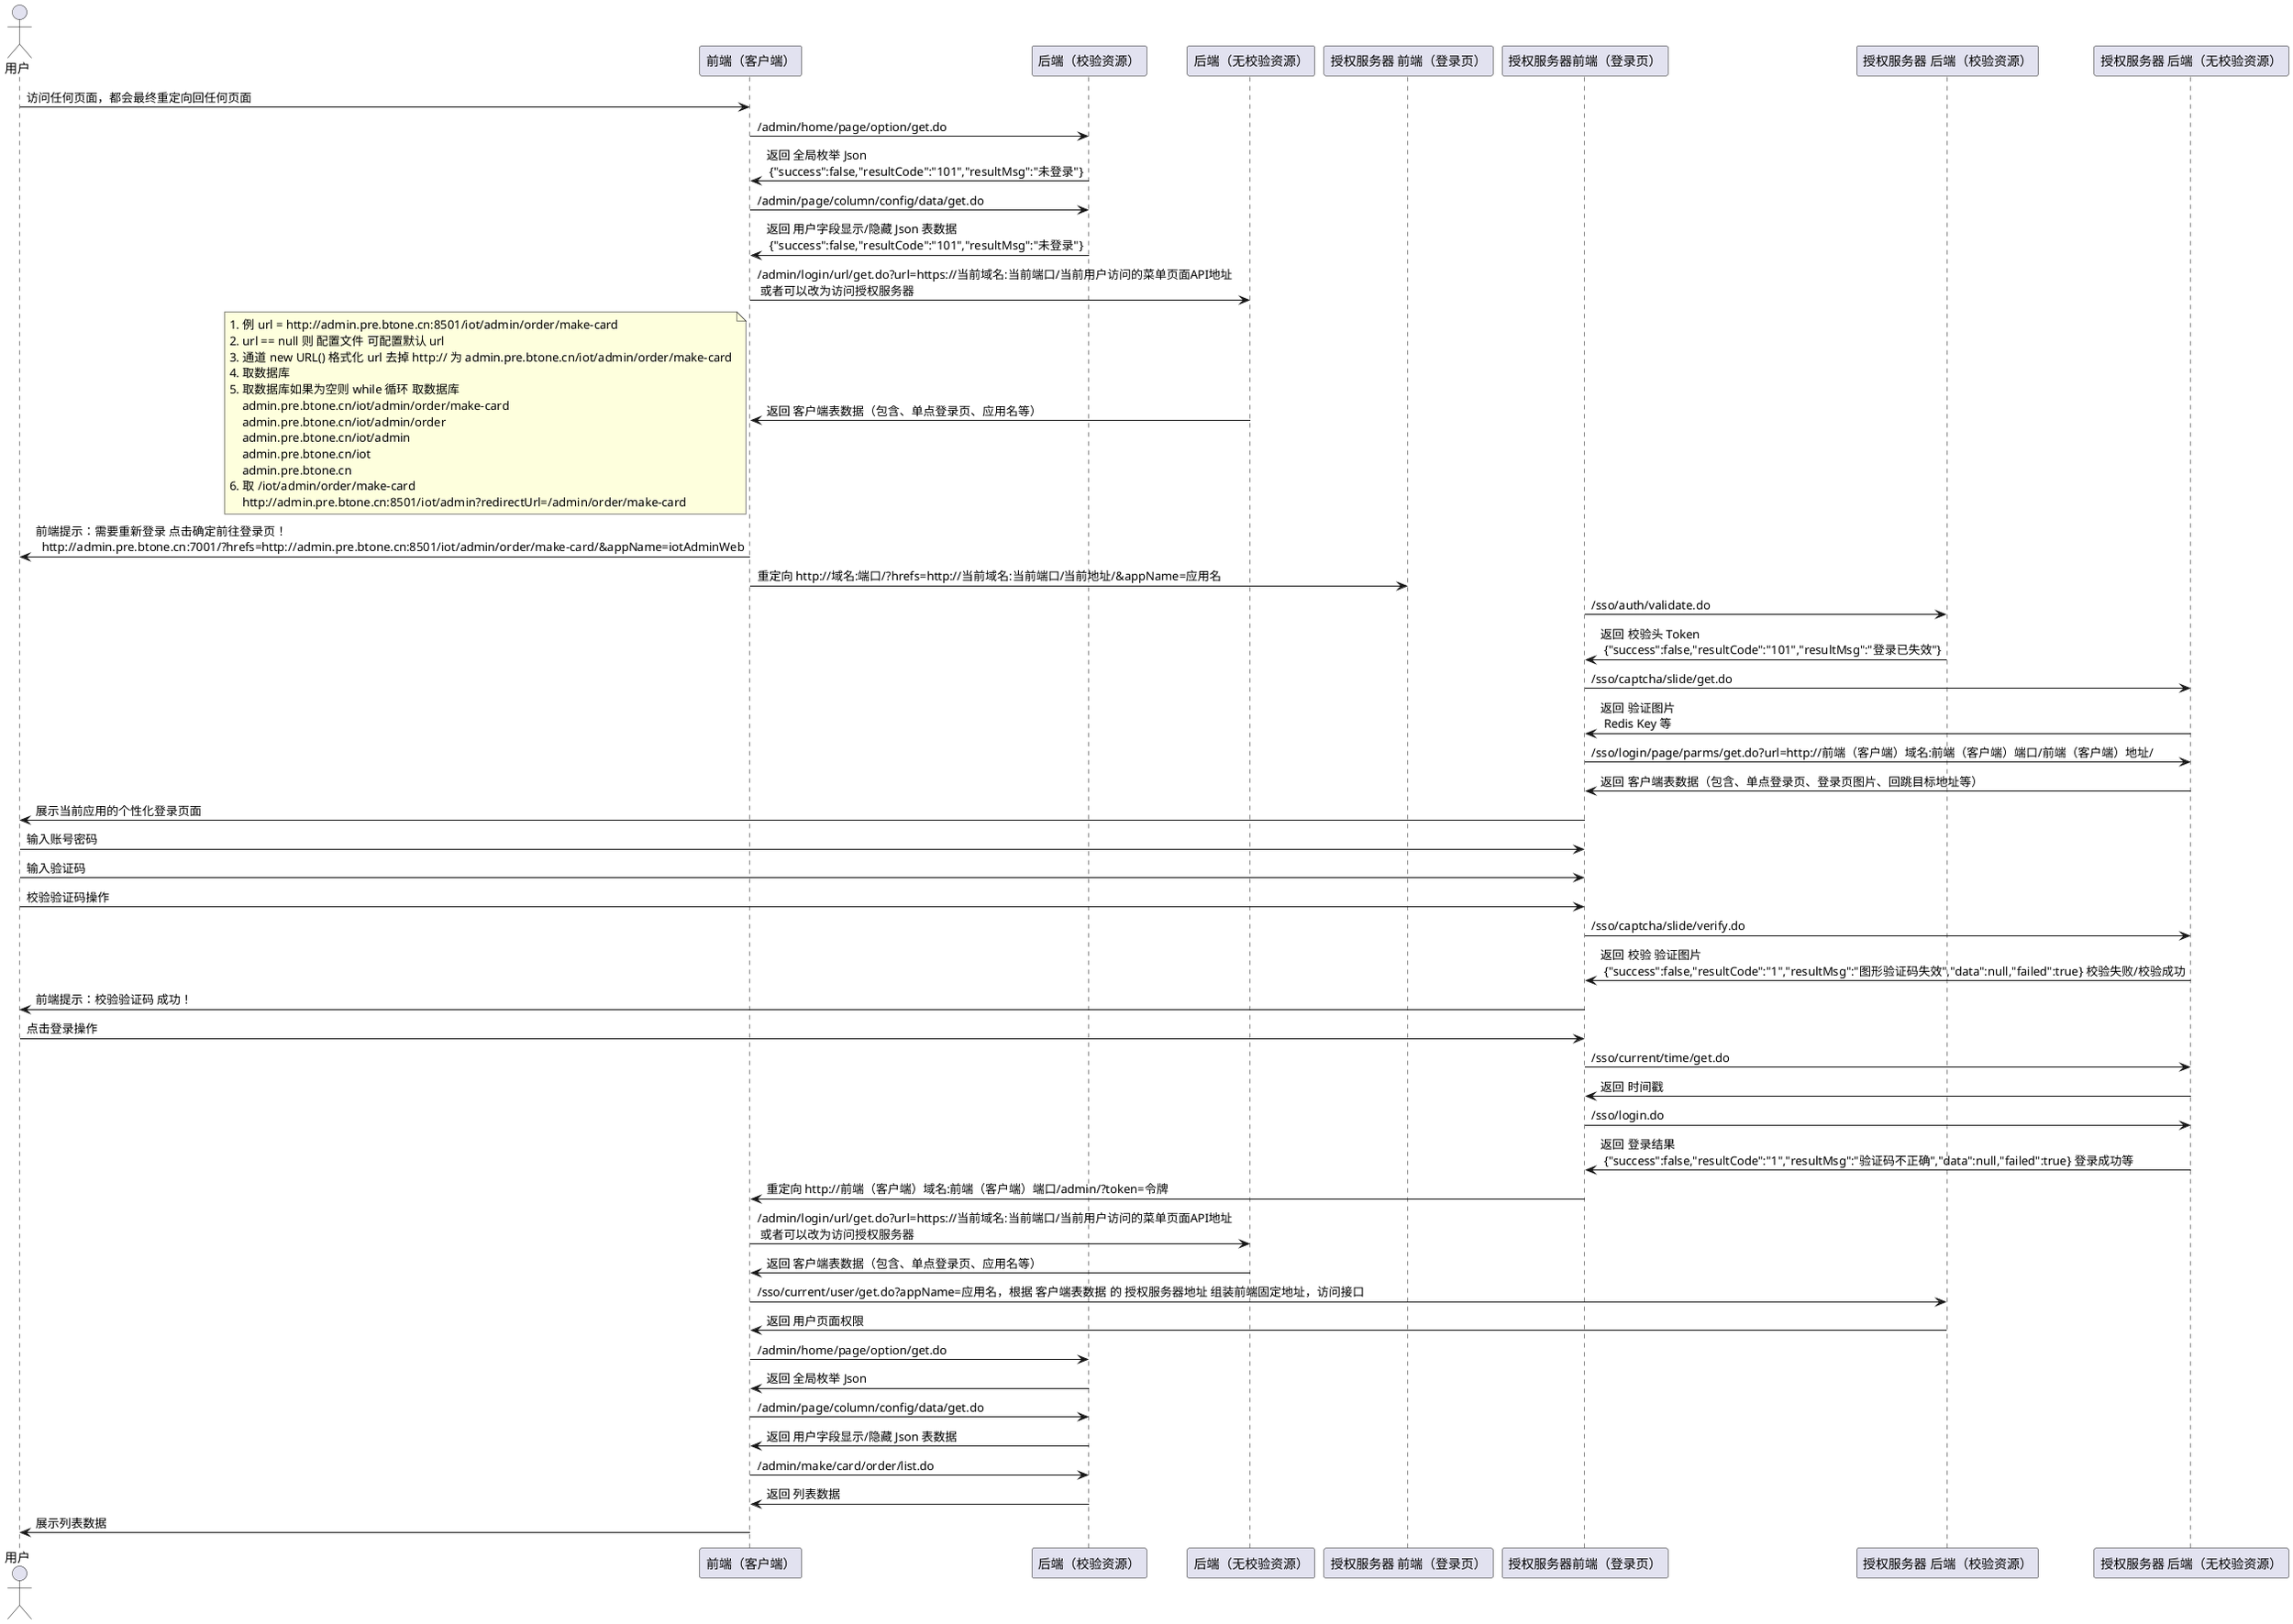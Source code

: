 @startuml "IOT时序图 备份 只能Copy 2023-01-09 16:32:09 完成"
    actor 用户

    ' 外综服
    用户 -> "前端（客户端）" : 访问任何页面，都会最终重定向回任何页面

    "前端（客户端）" -> "后端（校验资源）" : /admin/home/page/option/get.do
    "前端（客户端）" <- "后端（校验资源）" : 返回 全局枚举 Json \n {"success":false,"resultCode":"101","resultMsg":"未登录"}

    "前端（客户端）" -> "后端（校验资源）" : /admin/page/column/config/data/get.do
    "前端（客户端）" <- "后端（校验资源）" : 返回 用户字段显示/隐藏 Json 表数据 \n {"success":false,"resultCode":"101","resultMsg":"未登录"}

    "前端（客户端）" -> "后端（无校验资源）" : /admin/login/url/get.do?url=https://当前域名:当前端口/当前用户访问的菜单页面API地址 \n 或者可以改为访问授权服务器
    "前端（客户端）" <- "后端（无校验资源）" : 返回 客户端表数据（包含、单点登录页、应用名等）
     note left
      1. 例 url = http://admin.pre.btone.cn:8501/iot/admin/order/make-card
      2. url == null 则 配置文件 可配置默认 url
      3. 通道 new URL() 格式化 url 去掉 http:// 为 admin.pre.btone.cn/iot/admin/order/make-card
      4. 取数据库
      5. 取数据库如果为空则 while 循环 取数据库
          admin.pre.btone.cn/iot/admin/order/make-card
          admin.pre.btone.cn/iot/admin/order
          admin.pre.btone.cn/iot/admin
          admin.pre.btone.cn/iot
          admin.pre.btone.cn
      6. 取 /iot/admin/order/make-card
          http://admin.pre.btone.cn:8501/iot/admin?redirectUrl=/admin/order/make-card
    end note

    用户 <- "前端（客户端）" : 前端提示：需要重新登录 点击确定前往登录页！ \n  http:~//admin.pre.btone.cn:7001/?hrefs=http://admin.pre.btone.cn:8501/iot/admin/order/make-card/&appName=iotAdminWeb

    ' 授权服务器
    "前端（客户端）" -> "授权服务器 前端（登录页）" : 重定向 http:~//域名:端口/?hrefs=http://当前域名:当前端口/当前地址/&appName=应用名

    "授权服务器前端（登录页）" -> "授权服务器 后端（校验资源）" : /sso/auth/validate.do
    "授权服务器前端（登录页）" <- "授权服务器 后端（校验资源）" : 返回 校验头 Token \n {"success":false,"resultCode":"101","resultMsg":"登录已失效"}

    "授权服务器前端（登录页）" -> "授权服务器 后端（无校验资源）" : /sso/captcha/slide/get.do
    "授权服务器前端（登录页）" <- "授权服务器 后端（无校验资源）" : 返回 验证图片 \n Redis Key 等

    "授权服务器前端（登录页）" -> "授权服务器 后端（无校验资源）" : /sso/login/page/parms/get.do?url=http://前端（客户端）域名:前端（客户端）端口/前端（客户端）地址/
    "授权服务器前端（登录页）" <- "授权服务器 后端（无校验资源）" : 返回 客户端表数据（包含、单点登录页、登录页图片、回跳目标地址等）

    "授权服务器前端（登录页）" -> 用户 : 展示当前应用的个性化登录页面

    ' 用户
    "授权服务器前端（登录页）" <- 用户 : 输入账号密码
    "授权服务器前端（登录页）" <- 用户 : 输入验证码

    "授权服务器前端（登录页）" <- 用户 : 校验验证码操作

    "授权服务器前端（登录页）" -> "授权服务器 后端（无校验资源）" : /sso/captcha/slide/verify.do
    "授权服务器前端（登录页）" <- "授权服务器 后端（无校验资源）" : 返回 校验 验证图片 \n {"success":false,"resultCode":"1","resultMsg":"图形验证码失效","data":null,"failed":true} 校验失败/校验成功

    "授权服务器前端（登录页）" -> 用户 : 前端提示：校验验证码 成功！
    "授权服务器前端（登录页）" <- 用户 : 点击登录操作

    ' 授权服务器
    "授权服务器前端（登录页）" -> "授权服务器 后端（无校验资源）" : /sso/current/time/get.do
    "授权服务器前端（登录页）" <- "授权服务器 后端（无校验资源）" : 返回 时间戳

    "授权服务器前端（登录页）" -> "授权服务器 后端（无校验资源）" : /sso/login.do
    "授权服务器前端（登录页）" <- "授权服务器 后端（无校验资源）" : 返回 登录结果 \n {"success":false,"resultCode":"1","resultMsg":"验证码不正确","data":null,"failed":true} 登录成功等

    ' 前端（客户端）
    "授权服务器前端（登录页）" -> "前端（客户端）" : 重定向 http://前端（客户端）域名:前端（客户端）端口/admin/?token=令牌

    "前端（客户端）" -> "后端（无校验资源）" : /admin/login/url/get.do?url=https://当前域名:当前端口/当前用户访问的菜单页面API地址 \n 或者可以改为访问授权服务器
    "前端（客户端）" <- "后端（无校验资源）" : 返回 客户端表数据（包含、单点登录页、应用名等）

    "前端（客户端）" -> "授权服务器 后端（校验资源）" : /sso/current/user/get.do?appName=应用名，根据 客户端表数据 的 授权服务器地址 组装前端固定地址，访问接口
    "前端（客户端）" <- "授权服务器 后端（校验资源）" : 返回 用户页面权限

    "前端（客户端）" -> "后端（校验资源）" : /admin/home/page/option/get.do
    "前端（客户端）" <- "后端（校验资源）" : 返回 全局枚举 Json

    "前端（客户端）" -> "后端（校验资源）" : /admin/page/column/config/data/get.do
    "前端（客户端）" <- "后端（校验资源）" : 返回 用户字段显示/隐藏 Json 表数据

    "前端（客户端）" -> "后端（校验资源）" : /admin/make/card/order/list.do
    "前端（客户端）" <- "后端（校验资源）" : 返回 列表数据

    用户 <- "前端（客户端）" : 展示列表数据

    ' 需要完成：
    ' 退出 需要 重定向 授权服务器前端（登录页）
    ' 不管访问哪个页面 登录后 还需要 重定向到 哪个页面
    ' http://admin.pre.btone.cn:8501/iot/admin/order/make-card
    ' 授权服务器的认证 session id 要改 JWT

    ' 获取授权码返回Json
    ' DefaultRedirectStrategy implements RedirectStrategy 重写它，Code Json 返回
    ' OAuth2AuthorizationEndpointFilter 311 186

    ' 授权页面
    ' OAuth2AuthorizationEndpointFilter 180

    ' 关闭 授权页面
    ' 重定向回时，参数带列表地址

    ' http:~//授权服务器域名:授权服务器端口/授权服务器API/?hrefs=https://csp.ciglink.com/declare?client_id=csp-client

@enduml


@startuml "CSP时序图 2023-01-10 09:57:05 2"
    actor 用户

    skinparam ParticipantPadding 40
    skinparam BoxPadding 20

    box "外综服 \n 网关只做路由 \n 前端定时刷新 Token"
    participant "外综服 前端（客户端）"
    participant "外综服 后端（校验资源）"
    end box

    box "授权服务器 \n Spring Boot 2.6.8 + spring-security-oauth2-authorization-server 0.3.1"
    participant "授权服务器 后端（无校验资源）"
    participant "授权服务器 后端（客户端授权端点）"
    participant "授权服务器 后端（用户认证授权）"
    participant "授权服务器 前端（登录页）"
    end box

    ' 外综服
    "用户" -> "外综服 前端（客户端）" : 访问首页或其它列表，最终都会重定向回原地址 \n 登录页面 https://csp.ciglink.com/login?redirect=/ \n 报关明细 https://csp.ciglink.com/details \n 报关首页 https://csp.ciglink.com/declare

    "外综服 前端（客户端）" -> "外综服 前端（客户端）" : 判断无 Token

    "外综服 前端（客户端）" -> "外综服 后端（校验资源）" : 获取 用户信息 /api/system/user/getInfo
    "外综服 前端（客户端）" <- "外综服 后端（校验资源）" : 返回 {"success":false,"resultCode":"101","resultMsg":"未登录"}

    "外综服 前端（客户端）" -> "授权服务器 后端（无校验资源）" : 获取 客户端表数据 根据 客户端ID /authorizationserver/client/login/clientid/get.do?clientid=客户端ID
    "外综服 前端（客户端）" <- "授权服务器 后端（无校验资源）" : 返回 授权服务器登录页、客户端 ID、密钥等

    note left
        可以前端写死客户端授权配置，不用根据 客户端ID 获取
    end note

    "用户" <- "外综服 前端（客户端）" : 前端弹窗提示：需要重新登录 点击确定前往登录页！

    ' 授权服务器
    "外综服 前端（客户端）" -> "授权服务器 后端（客户端授权端点）" : 重定向 授权端点 http:~//授权服务器域名:授权服务器端口/oauth2/authorize
    "授权服务器 后端（客户端授权端点）" -> "授权服务器 后端（客户端授权端点）" : 认证操作 判断用户未登录
    "授权服务器 后端（客户端授权端点）" -> "授权服务器 前端（登录页）" : 重定向 /login?clientid=客户端ID

    note left
        先访问后端 -> 后端判断未认证 -> 重定向前端
    end note

    "授权服务器 后端（无校验资源）" <- "授权服务器 前端（登录页）" : 获取 客户端表数据 根据 客户端ID /authorizationserver/client/login/clientid/get.do?clientid=客户端ID
    "授权服务器 后端（无校验资源）" -> "授权服务器 前端（登录页）" : 返回 客户端个性化登录页面图片等

    "用户" <- "授权服务器 前端（登录页）" : 展示登录页
    "用户" -> "授权服务器 前端（登录页）" : 输入账号密码 登录操作

    "授权服务器 后端（用户认证授权）" <- "授权服务器 前端（登录页）" : 帐号密码 提交到后端 /login.do

    note left
        后端默认认证是 ThreadLocal + Session，需要实现 JWT + Redis
        此认证为 Spring Security 用户认证 区别于 Spring Authorization Server 客户端授权
    end note

    "授权服务器 后端（用户认证授权）" -> "授权服务器 后端（用户认证授权）" : 认证操作 判断用户已登录
    "授权服务器 后端（用户认证授权）" -> "授权服务器 后端（用户认证授权）" : 授权操作 判断用户是否具有相应有角色 roles 权限

    "授权服务器 后端（用户认证授权）" -> "授权服务器 前端（登录页）" : 返回 {"code":200,"data":{"targetUrl":"授权端点 http:~//授权服务器域名:授权服务器端口/oauth2/authorize"},"msg":"登录成功！","identifier":true}

    "授权服务器 后端（客户端授权端点）" <- "授权服务器 前端（登录页）" : 重定向 授权端点 http:~//授权服务器域名:授权服务器端口/oauth2/authorize
    "授权服务器 后端（客户端授权端点）" -> "授权服务器 后端（客户端授权端点）" : 认证操作 判断用户已登录
    "授权服务器 后端（客户端授权端点）" -> "授权服务器 后端（客户端授权端点）" : 授权操作 判断用户未同意
    "授权服务器 后端（客户端授权端点）" -> "授权服务器 前端（登录页）" : 返回 默认同意页面

    note left
        同意页面需要取消这一步不再显示
    end note

    "用户" <- "授权服务器 前端（登录页）" : 展示同意页
    "用户" -> "授权服务器 前端（登录页）" : 勾选 scops 同意操作

    "授权服务器 后端（客户端授权端点）" <- "授权服务器 前端（登录页）" : scops 提交到后端 授权端点 http:~//授权服务器域名:授权服务器端口/oauth2/authorize
    "授权服务器 后端（客户端授权端点）" -> "授权服务器 后端（客户端授权端点）" : 认证操作 判断用户已登录
    "授权服务器 后端（客户端授权端点）" -> "授权服务器 后端（客户端授权端点）" : 授权操作 判断用户已同意
    "授权服务器 后端（客户端授权端点）" -> "外综服 前端（客户端）" : 重定向 https://csp.ciglink.com?code=授权码

    "外综服 前端（客户端）" -> "授权服务器 后端（客户端授权端点）" : 获取 Token http:~//授权服务器域名:授权服务器端口/oauth2/token
    "外综服 前端（客户端）" <- "授权服务器 后端（客户端授权端点）" : 返回 Token

    "用户" <- "外综服 前端（客户端）" : 展示首页

    "用户" -> "外综服 前端（客户端）" : 点击列表

    "外综服 前端（客户端）" -> "外综服 后端（校验资源）" : 获取 资源

    "外综服 后端（校验资源）" -> "授权服务器 后端（客户端授权端点）" : 获取 Token 解析 http:~//授权服务器域名:授权服务器端口/oauth2/jwks
    "外综服 后端（校验资源）" <- "授权服务器 后端（客户端授权端点）" : 返回 解析结果
    "外综服 后端（校验资源）" -> "外综服 后端（校验资源）" : 缓存 解析结果
    "外综服 后端（校验资源）" -> "外综服 后端（校验资源）" : 判断 资源权限

    "外综服 前端（客户端）" <- "外综服 后端（校验资源）" : 返回 资源

    "用户" <- "外综服 前端（客户端）" : 展示列表


@enduml

@startuml Oauth2令牌颁发之授权码模式
    title Oauth2令牌颁发之授权码模式

    actor User as user
    participant "User Agent" as userAgent
    participant "Client" as client
    participant "Auth Login" as login
    participant "Auth Server" as server

    autonumber
    user->userAgent:访问客户端
    activate userAgent
    userAgent->login:重定向到授权页面+clientId+redirectUrl
    activate login
    login->server:用户名+密码+clientId+redirectUrl
    activate server
    server-->login:返回授权码
    login-->userAgent:重定向到redirectUrl+授权码code
    deactivate login
    userAgent->client:使用授权码code换取令牌
    activate client
    client->server:授权码code+clientId+clientSecret
    server-->client:颁发访问令牌accessToken+refreshToken
    deactivate server
    client-->userAgent:返回访问和刷新令牌
    deactivate client
    userAgent--> user:令牌颁发完成
    deactivate userAgent
@enduml

@startuml 基于OAuth2.0实现的SSO单点登录
    ' 需要解决问题
    ' 无

    title 基于OAuth2.0实现的SSO单点登录
    ' 自动生成序号
    autonumber
    ' 角色
    actor 用户

    group 判断 Token 失效，提示用户重新登录
        "用户" -> "外综服 前端（客户端）" : 访问首页或其它列表 \n 报关首页 https://csp.ciglink.com/declare \n 报关明细 https://csp.ciglink.com/details
            note left : 重定向到授权服务器，进行登录后，需要重定向回原地址
            ' 生命线
            activate "外综服 前端（客户端）"

        "外综服 前端（客户端）" -> "外综服 前端（客户端）" : 判断有 Token

        group 网关转发 获取用户信息表数据
            "外综服 前端（客户端）" -> "网关" : 获取用户信息表数据 \n /api/authorizationserver/user/getInfo
                activate "网关"
                note left
                    1. 需要确定是访问 "外综服 后端（校验资源）" 还是 "授权服务器 后端（验资源）"
                    2. 如果 "外综服 后端（校验资源）" 则需要 客户端凭证模式，最好直接，不包装
                    3. 如果 "授权服务器 后端（验资源）" 则需要 授权服务器 和 资源服务器 整合
                        要拿 授权 Token 去访问资源，原不是依靠 Oauth2 用户登录后的 JWT，去拿资源
                end note

            "网关" -> "授权服务器 后端（校验资源）" : 转发 获取用户信息表数据 \n /api/authorizationserver/user/getInfo
                activate "授权服务器 后端（校验资源）"

            "网关" <-- "授权服务器 后端（校验资源）" : 返回失败 JSON \n {"success":false,"resultCode":"102","resultMsg":"Token失效"}
                deactivate "授权服务器 后端（校验资源）"

            "外综服 前端（客户端）" <-- "网关" : 转发 返回失败 JSON \n {"success":false,"resultCode":"102","resultMsg":"Token失效"}
                deactivate "网关"
        end

        "用户" <-- "外综服 前端（客户端）" : 前端弹窗提示：需要重新登录 点击确定前往登录页！
            deactivate "外综服 前端（客户端）"
    end

    group 前往登录页
        "用户" -> "外综服 前端（客户端）" : 点击确定前往登录页
            activate "外综服 前端（客户端）"

        "外综服 前端（客户端）" -> "授权服务器 后端（客户端授权端点）" : 重定向授权端点 \n https:~//授权服务器域名:授权服务器端口/oauth2/authorize
            deactivate "外综服 前端（客户端）"
            activate "授权服务器 后端（客户端授权端点）"
            note left : 重定向是否还需要经过网关？

        "授权服务器 后端（客户端授权端点）" -> "授权服务器 后端（客户端授权端点）" : 端点认证效验 判断用户未登录

        "授权服务器 后端（客户端授权端点）" -> "授权服务器 前端（登录页）" : 重定向登录页 \n https:~//授权服务器域名:授权服务器端口/login?clientid=客户端ID
            deactivate "授权服务器 后端（客户端授权端点）"
            activate "授权服务器 前端（登录页）"
            note left : 使用 https:// 应该可以直接重定向到前端页面，不需要后端 @Controller 返回一个页面

        group 网关转发 获取客户端登录页表数据
            "授权服务器 前端（登录页）" -> "网关" : 获取客户端登录页表数据
                activate "网关"
            "网关" -> "授权服务器 后端（无校验资源）" : 转发 获取客户端登录页表数据
                activate "授权服务器 后端（无校验资源）"
            "授权服务器 后端（无校验资源）" --> "网关" : 返回成功 JSON
                deactivate "授权服务器 后端（无校验资源）"
            "网关" --> "授权服务器 前端（登录页）" : 转发 返回成功 JSON
                deactivate "网关"
        end

        "授权服务器 前端（登录页）" --> "用户" : 展示登录页
            deactivate "授权服务器 前端（登录页）"
    end

    group 点击登录
        "用户" -> "授权服务器 前端（登录页）" : 输入账号密码 点击登录
            activate "授权服务器 前端（登录页）"

        group 网关转发 提交 帐号密码 到后端 处理登录请求
            "授权服务器 前端（登录页）" -> "网关" : 提交 帐号密码 到后端 处理登录请求 \n /api/authorizationserver/oauth2/login/processing
                activate "网关"

            "网关" -> "授权服务器 后端（用户认证授权）" : 转发 提交 帐号密码 到后端 处理登录请求 \n /api/authorizationserver/oauth2/login/processing
                activate "授权服务器 后端（用户认证授权）"
                    note left
                        后端默认认证是 ThreadLocal + Session，需要实现 JWT + Redis
                        此认证为 Spring Security 用户认证 区别于 Spring Authorization Server 客户端授权
                        私钥在认证服务 公钥在资源服务
                    end note

            "授权服务器 后端（用户认证授权）" -> "授权服务器 后端（用户认证授权）" : Spring Security 认证 判断用户已登录

            "授权服务器 后端（用户认证授权）" -> "授权服务器 后端（用户认证授权）" : Spring Security 授权 判断用户且有相应 roles 角色权限

            "授权服务器 后端（用户认证授权）" --> "网关" : 返回成功 JSON \n {"code":200,"data":{"targetUrl":"https:~//授权服务器域名:授权服务器端口/oauth2/authorize"},"msg":"登录成功！","identifier":true}
                deactivate "授权服务器 后端（用户认证授权）"

            "网关" --> "授权服务器 前端（登录页）" : 转发返回成功 JSON \n {"code":200,"data":{"targetUrl":"https:~//授权服务器域名:授权服务器端口/oauth2/authorize"},"msg":"登录成功！","identifier":true}
                deactivate "网关"
        end

        "授权服务器 前端（登录页）" -> "授权服务器 后端（客户端授权端点）" : 重定向授权端点 \n https:~//授权服务器域名:授权服务器端口/oauth2/authorize
            deactivate "授权服务器 前端（登录页）"
            activate "授权服务器 后端（客户端授权端点）"

        "授权服务器 后端（客户端授权端点）" -> "授权服务器 后端（客户端授权端点）" : Authorication Server 认证 判断用户已登录

        group 客户端请求访问时 不需要 Authorization Consent 授权同意 require-authorization-consent = 1 and 0 or true and false

            "授权服务器 后端（客户端授权端点）" -> "授权服务器 后端（客户端授权端点）" : Authorication Server 授权 判断用户未同意 scope

            "授权服务器 后端（客户端授权端点）" --> "授权服务器 前端（登录页）" : 返回 /oauth2/consent 同意页面
                activate "授权服务器 前端（登录页）"

            "授权服务器 前端（登录页）" --> "用户" : 展示同意页
                deactivate "授权服务器 前端（登录页）"

            "用户" -> "授权服务器 前端（登录页）" : 勾选 scope 点击同意
                activate "授权服务器 前端（登录页）"

            "授权服务器 前端（登录页）" -> "授权服务器 后端（客户端授权端点）" : 提交 同意 到后端 授权端点 \n /oauth2/authorize
                deactivate "授权服务器 前端（登录页）"

            "授权服务器 后端（客户端授权端点）" -> "授权服务器 后端（客户端授权端点）" : Authorication Server 认证 判断用户已登录
        end

        "授权服务器 后端（客户端授权端点）" -> "授权服务器 后端（客户端授权端点）" : Authorication Server 授权 判断用户已同意 scope

        "授权服务器 后端（客户端授权端点）" --> "外综服 前端（客户端）" : 重定向客户端授权码接收页\目标页 \n https://csp.ciglink.com?code=授权码
            deactivate "授权服务器 后端（客户端授权端点）"
            activate "外综服 前端（客户端）"

        group 网关转发 获取 Token
            "外综服 前端（客户端）" -> "网关" : 获取 Token \n /api/authorizationserver/oauth2/token
                activate "网关"

            "网关" -> "授权服务器 后端（客户端授权端点）" : 转发 获取 Token \n /api/authorizationserver/oauth2/token
                activate "授权服务器 后端（客户端授权端点）"

            "授权服务器 后端（客户端授权端点）" --> "网关" : 返回成功 JSON
                deactivate "授权服务器 后端（客户端授权端点）"

            "网关" --> "外综服 前端（客户端）" : 转发 返回成功 JSON
                deactivate "网关"
        end

        group 网关转发 获取资源
            "外综服 前端（客户端）" -> "网关" : 获取用户信息表数据 \n /api/authorizationserver/user/getInfo
                activate "网关"

            "网关" -> "授权服务器 后端（校验资源）" : 转发 获取用户信息表数据 \n /api/authorizationserver/user/getInfo
                activate "授权服务器 后端（校验资源）"

            "网关" <-- "授权服务器 后端（校验资源）" : 返回成功 JSON
                deactivate "授权服务器 后端（校验资源）"

            "外综服 前端（客户端）" <-- "网关" : 转发 返回成功 JSON
                deactivate "网关"
        end

        "外综服 前端（客户端）" --> "用户" : 展示首页
            deactivate "外综服 前端（客户端）"
    end
@enduml